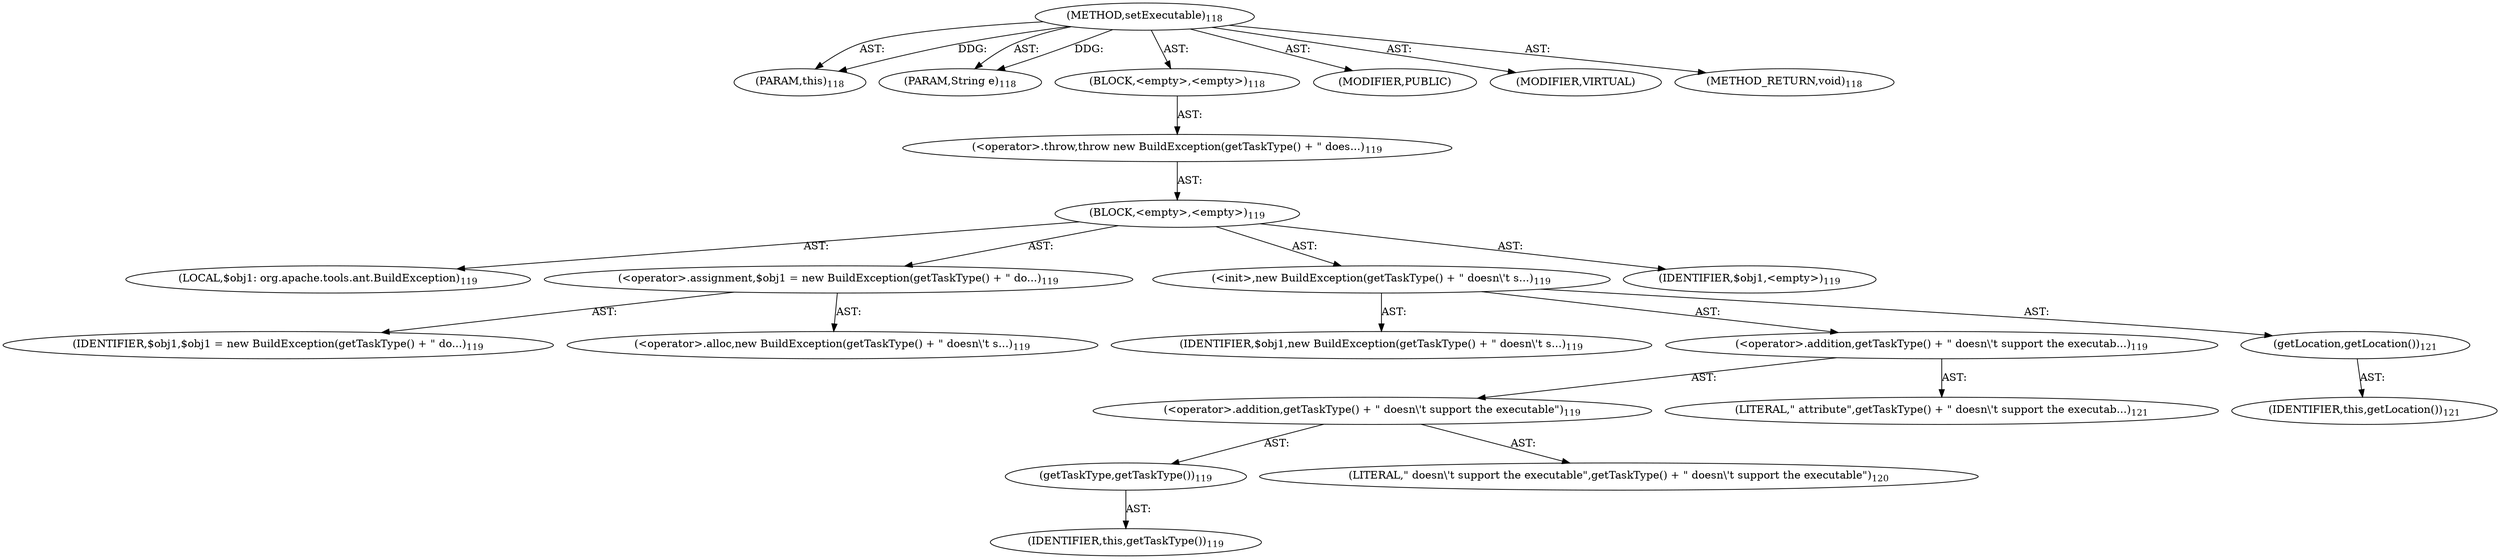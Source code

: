 digraph "setExecutable" {  
"111669149699" [label = <(METHOD,setExecutable)<SUB>118</SUB>> ]
"115964116994" [label = <(PARAM,this)<SUB>118</SUB>> ]
"115964116997" [label = <(PARAM,String e)<SUB>118</SUB>> ]
"25769803781" [label = <(BLOCK,&lt;empty&gt;,&lt;empty&gt;)<SUB>118</SUB>> ]
"30064771088" [label = <(&lt;operator&gt;.throw,throw new BuildException(getTaskType() + &quot; does...)<SUB>119</SUB>> ]
"25769803782" [label = <(BLOCK,&lt;empty&gt;,&lt;empty&gt;)<SUB>119</SUB>> ]
"94489280513" [label = <(LOCAL,$obj1: org.apache.tools.ant.BuildException)<SUB>119</SUB>> ]
"30064771089" [label = <(&lt;operator&gt;.assignment,$obj1 = new BuildException(getTaskType() + &quot; do...)<SUB>119</SUB>> ]
"68719476749" [label = <(IDENTIFIER,$obj1,$obj1 = new BuildException(getTaskType() + &quot; do...)<SUB>119</SUB>> ]
"30064771090" [label = <(&lt;operator&gt;.alloc,new BuildException(getTaskType() + &quot; doesn\'t s...)<SUB>119</SUB>> ]
"30064771091" [label = <(&lt;init&gt;,new BuildException(getTaskType() + &quot; doesn\'t s...)<SUB>119</SUB>> ]
"68719476750" [label = <(IDENTIFIER,$obj1,new BuildException(getTaskType() + &quot; doesn\'t s...)<SUB>119</SUB>> ]
"30064771092" [label = <(&lt;operator&gt;.addition,getTaskType() + &quot; doesn\'t support the executab...)<SUB>119</SUB>> ]
"30064771093" [label = <(&lt;operator&gt;.addition,getTaskType() + &quot; doesn\'t support the executable&quot;)<SUB>119</SUB>> ]
"30064771094" [label = <(getTaskType,getTaskType())<SUB>119</SUB>> ]
"68719476738" [label = <(IDENTIFIER,this,getTaskType())<SUB>119</SUB>> ]
"90194313221" [label = <(LITERAL,&quot; doesn\'t support the executable&quot;,getTaskType() + &quot; doesn\'t support the executable&quot;)<SUB>120</SUB>> ]
"90194313222" [label = <(LITERAL,&quot; attribute&quot;,getTaskType() + &quot; doesn\'t support the executab...)<SUB>121</SUB>> ]
"30064771095" [label = <(getLocation,getLocation())<SUB>121</SUB>> ]
"68719476739" [label = <(IDENTIFIER,this,getLocation())<SUB>121</SUB>> ]
"68719476751" [label = <(IDENTIFIER,$obj1,&lt;empty&gt;)<SUB>119</SUB>> ]
"133143986183" [label = <(MODIFIER,PUBLIC)> ]
"133143986184" [label = <(MODIFIER,VIRTUAL)> ]
"128849018883" [label = <(METHOD_RETURN,void)<SUB>118</SUB>> ]
  "111669149699" -> "115964116994"  [ label = "AST: "] 
  "111669149699" -> "115964116997"  [ label = "AST: "] 
  "111669149699" -> "25769803781"  [ label = "AST: "] 
  "111669149699" -> "133143986183"  [ label = "AST: "] 
  "111669149699" -> "133143986184"  [ label = "AST: "] 
  "111669149699" -> "128849018883"  [ label = "AST: "] 
  "25769803781" -> "30064771088"  [ label = "AST: "] 
  "30064771088" -> "25769803782"  [ label = "AST: "] 
  "25769803782" -> "94489280513"  [ label = "AST: "] 
  "25769803782" -> "30064771089"  [ label = "AST: "] 
  "25769803782" -> "30064771091"  [ label = "AST: "] 
  "25769803782" -> "68719476751"  [ label = "AST: "] 
  "30064771089" -> "68719476749"  [ label = "AST: "] 
  "30064771089" -> "30064771090"  [ label = "AST: "] 
  "30064771091" -> "68719476750"  [ label = "AST: "] 
  "30064771091" -> "30064771092"  [ label = "AST: "] 
  "30064771091" -> "30064771095"  [ label = "AST: "] 
  "30064771092" -> "30064771093"  [ label = "AST: "] 
  "30064771092" -> "90194313222"  [ label = "AST: "] 
  "30064771093" -> "30064771094"  [ label = "AST: "] 
  "30064771093" -> "90194313221"  [ label = "AST: "] 
  "30064771094" -> "68719476738"  [ label = "AST: "] 
  "30064771095" -> "68719476739"  [ label = "AST: "] 
  "111669149699" -> "115964116994"  [ label = "DDG: "] 
  "111669149699" -> "115964116997"  [ label = "DDG: "] 
}
